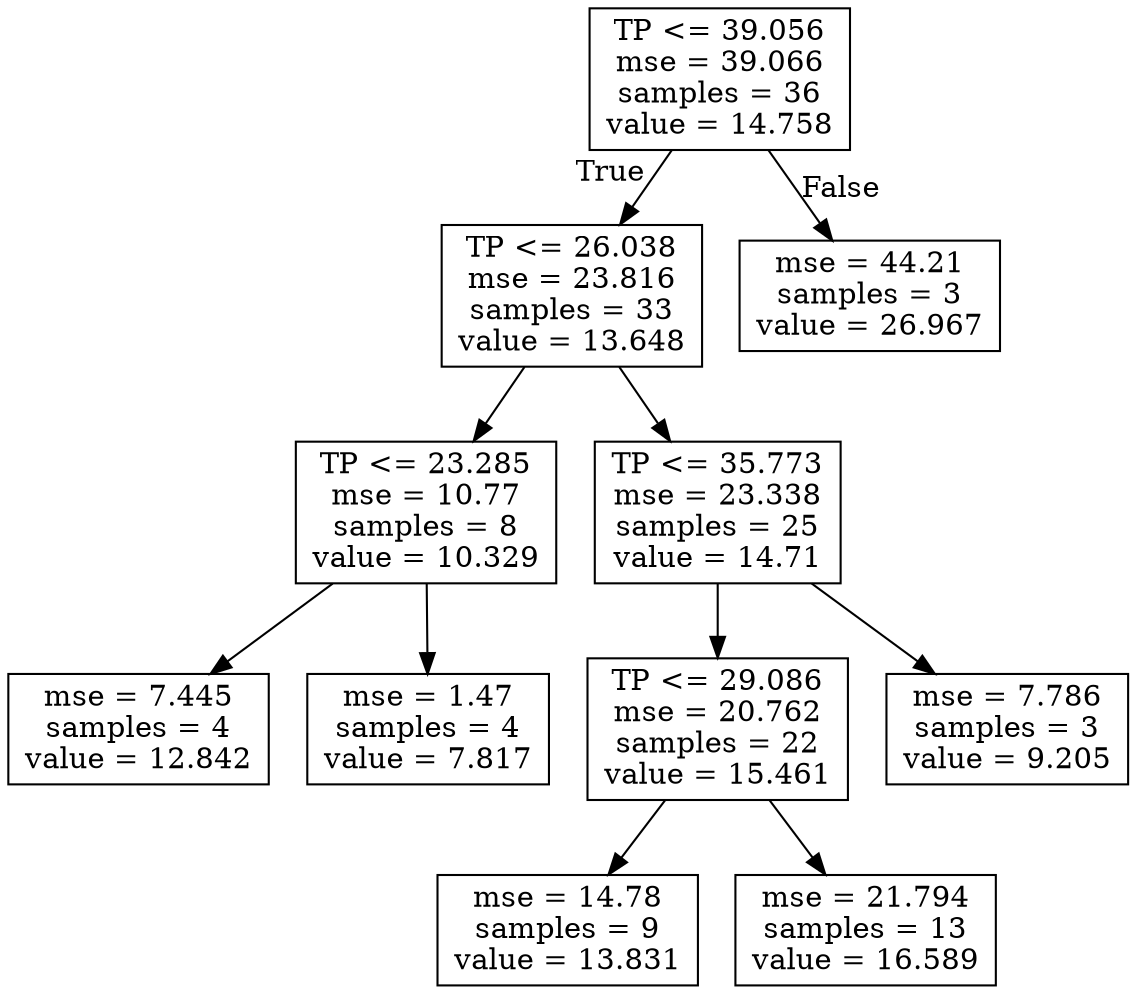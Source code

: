 digraph Tree {
node [shape=box] ;
0 [label="TP <= 39.056\nmse = 39.066\nsamples = 36\nvalue = 14.758"] ;
1 [label="TP <= 26.038\nmse = 23.816\nsamples = 33\nvalue = 13.648"] ;
0 -> 1 [labeldistance=2.5, labelangle=45, headlabel="True"] ;
3 [label="TP <= 23.285\nmse = 10.77\nsamples = 8\nvalue = 10.329"] ;
1 -> 3 ;
7 [label="mse = 7.445\nsamples = 4\nvalue = 12.842"] ;
3 -> 7 ;
8 [label="mse = 1.47\nsamples = 4\nvalue = 7.817"] ;
3 -> 8 ;
4 [label="TP <= 35.773\nmse = 23.338\nsamples = 25\nvalue = 14.71"] ;
1 -> 4 ;
5 [label="TP <= 29.086\nmse = 20.762\nsamples = 22\nvalue = 15.461"] ;
4 -> 5 ;
9 [label="mse = 14.78\nsamples = 9\nvalue = 13.831"] ;
5 -> 9 ;
10 [label="mse = 21.794\nsamples = 13\nvalue = 16.589"] ;
5 -> 10 ;
6 [label="mse = 7.786\nsamples = 3\nvalue = 9.205"] ;
4 -> 6 ;
2 [label="mse = 44.21\nsamples = 3\nvalue = 26.967"] ;
0 -> 2 [labeldistance=2.5, labelangle=-45, headlabel="False"] ;
}